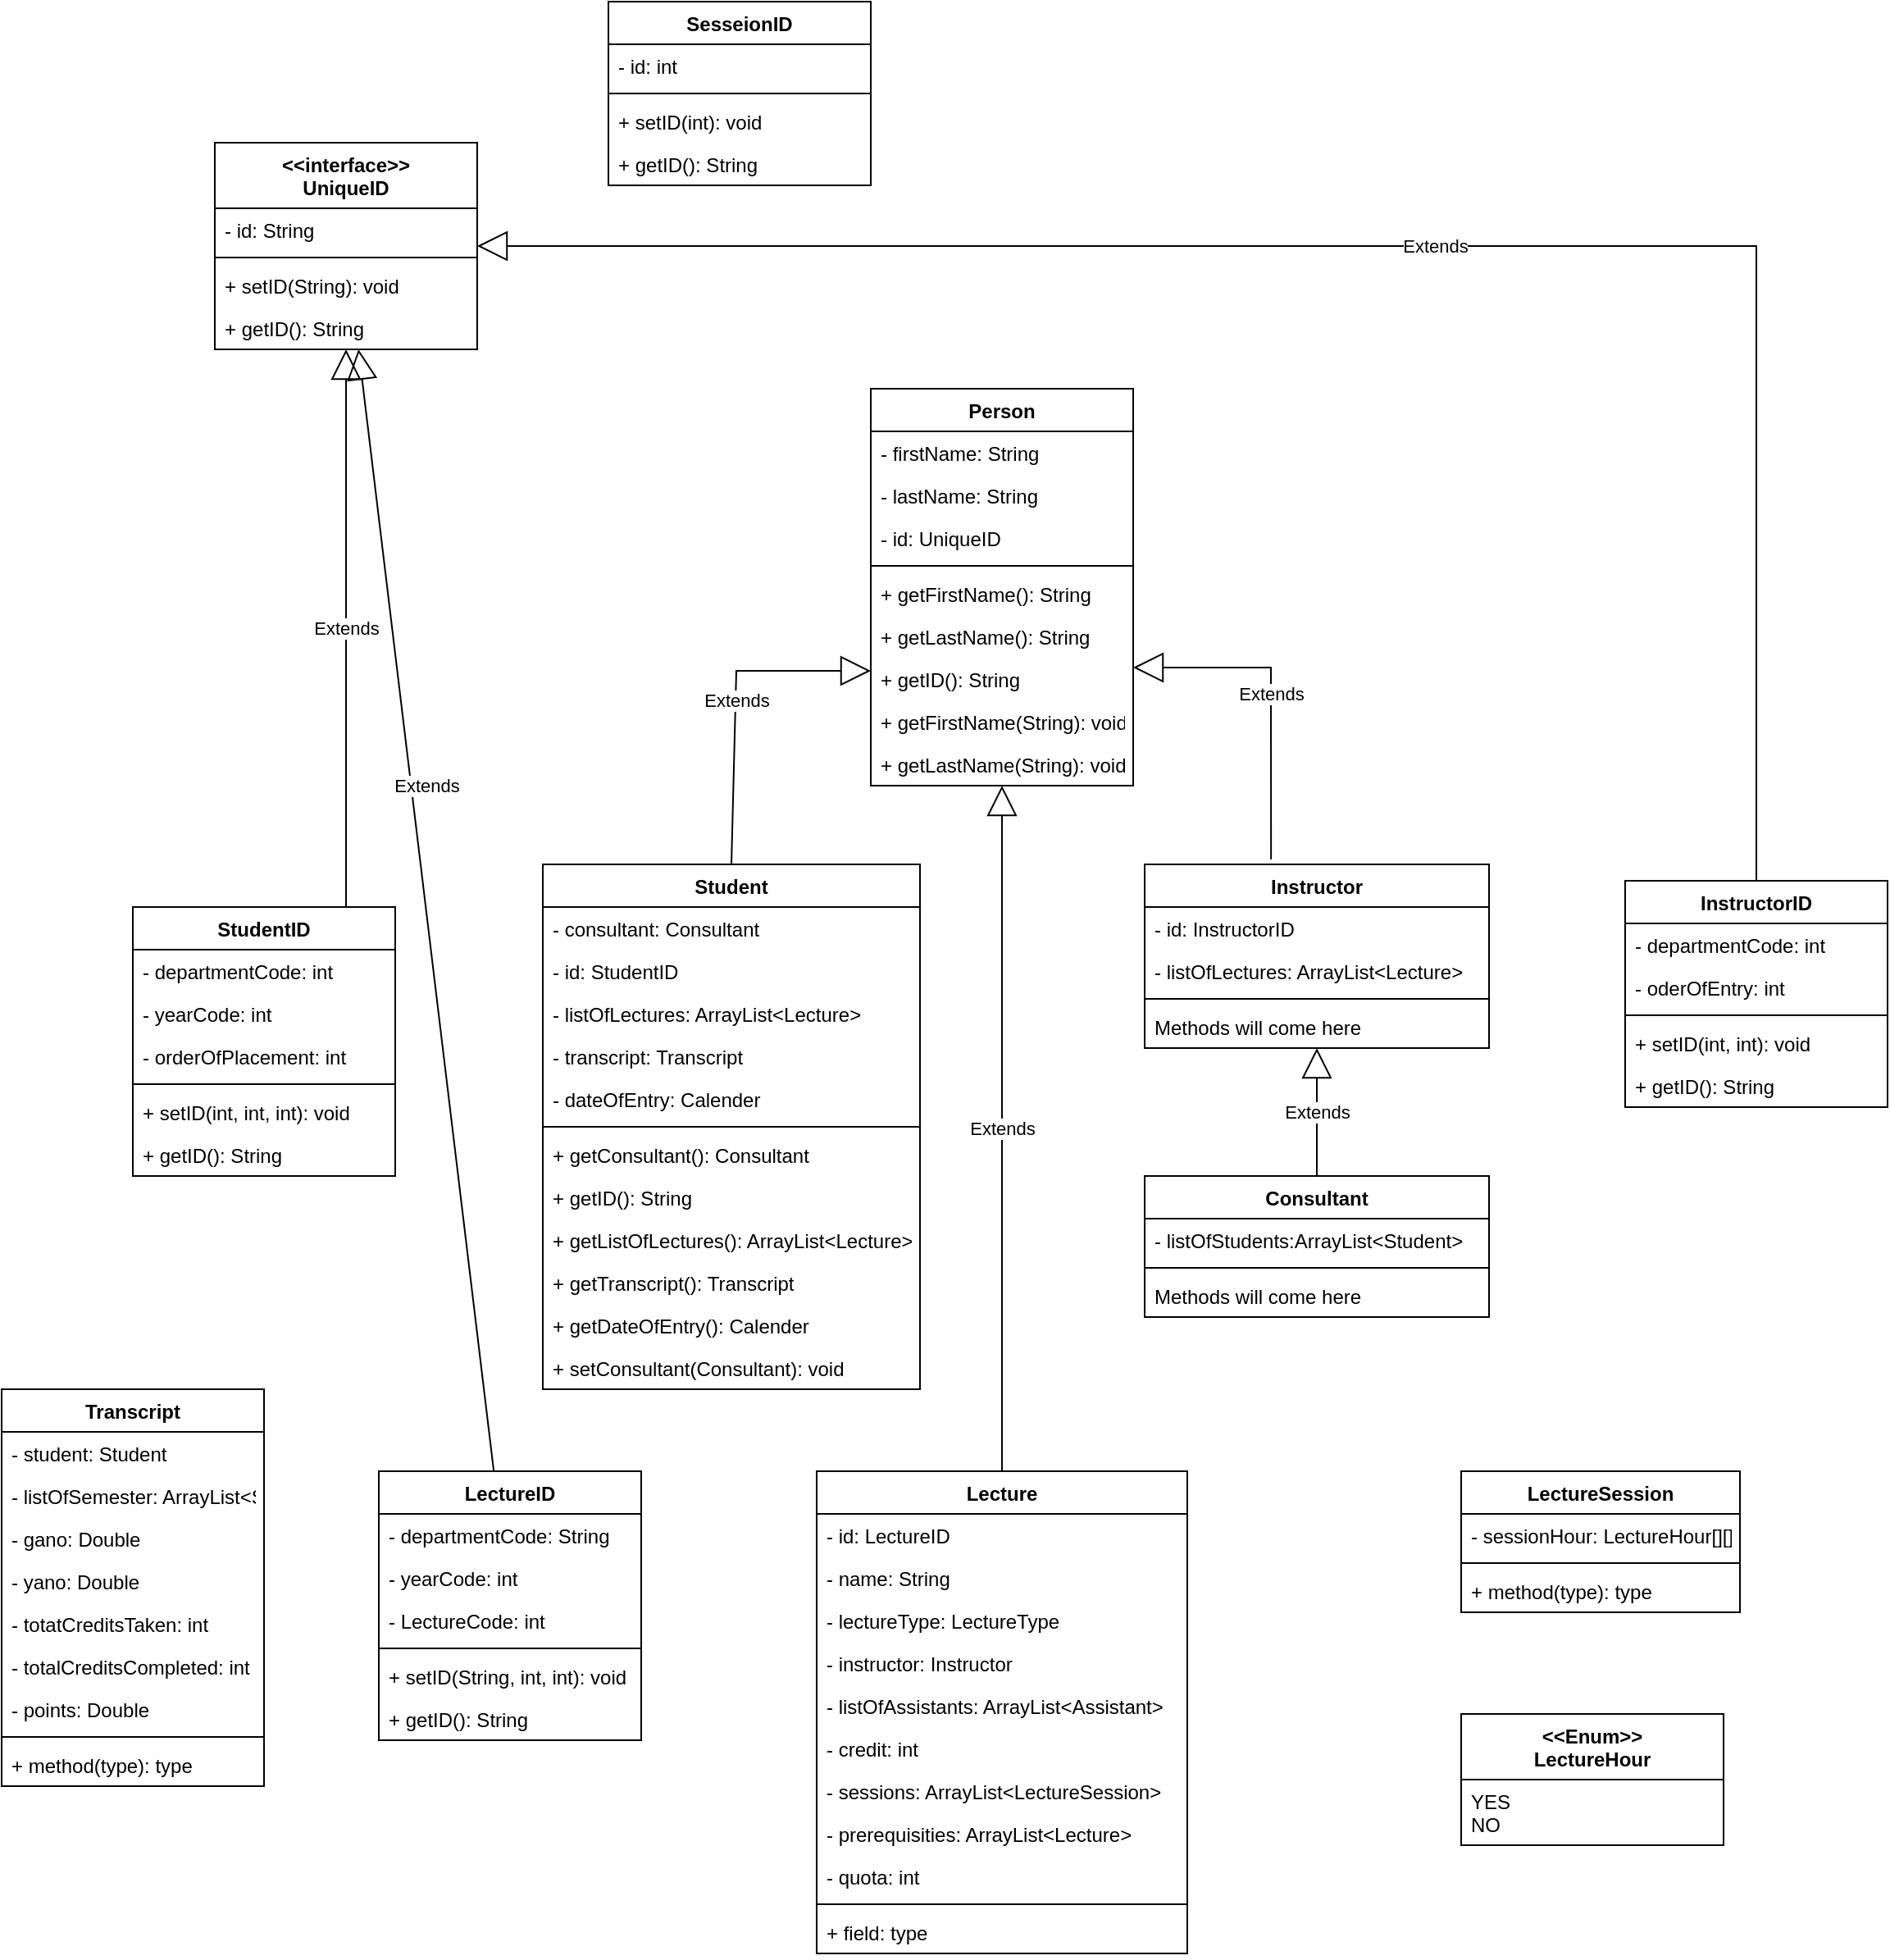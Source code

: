 <mxfile version="20.5.3" type="device"><diagram id="7w93Qd3ucldGkNyjXXQn" name="Sayfa -1"><mxGraphModel dx="460" dy="784" grid="1" gridSize="10" guides="1" tooltips="1" connect="1" arrows="1" fold="1" page="1" pageScale="1" pageWidth="1654" pageHeight="2336" math="0" shadow="0"><root><mxCell id="0"/><mxCell id="1" parent="0"/><mxCell id="Sv2H_rABcHJF4czR625y-1" value="Person" style="swimlane;fontStyle=1;align=center;verticalAlign=top;childLayout=stackLayout;horizontal=1;startSize=26;horizontalStack=0;resizeParent=1;resizeParentMax=0;resizeLast=0;collapsible=1;marginBottom=0;" parent="1" vertex="1"><mxGeometry x="660" y="320" width="160" height="242" as="geometry"><mxRectangle x="340" y="50" width="80" height="30" as="alternateBounds"/></mxGeometry></mxCell><mxCell id="Sv2H_rABcHJF4czR625y-2" value="- firstName: String" style="text;strokeColor=none;fillColor=none;align=left;verticalAlign=top;spacingLeft=4;spacingRight=4;overflow=hidden;rotatable=0;points=[[0,0.5],[1,0.5]];portConstraint=eastwest;" parent="Sv2H_rABcHJF4czR625y-1" vertex="1"><mxGeometry y="26" width="160" height="26" as="geometry"/></mxCell><mxCell id="Sv2H_rABcHJF4czR625y-4" value="- lastName: String" style="text;strokeColor=none;fillColor=none;align=left;verticalAlign=top;spacingLeft=4;spacingRight=4;overflow=hidden;rotatable=0;points=[[0,0.5],[1,0.5]];portConstraint=eastwest;" parent="Sv2H_rABcHJF4czR625y-1" vertex="1"><mxGeometry y="52" width="160" height="26" as="geometry"/></mxCell><mxCell id="Sv2H_rABcHJF4czR625y-5" value="- id: UniqueID" style="text;strokeColor=none;fillColor=none;align=left;verticalAlign=top;spacingLeft=4;spacingRight=4;overflow=hidden;rotatable=0;points=[[0,0.5],[1,0.5]];portConstraint=eastwest;" parent="Sv2H_rABcHJF4czR625y-1" vertex="1"><mxGeometry y="78" width="160" height="26" as="geometry"/></mxCell><mxCell id="Sv2H_rABcHJF4czR625y-3" value="" style="line;strokeWidth=1;fillColor=none;align=left;verticalAlign=middle;spacingTop=-1;spacingLeft=3;spacingRight=3;rotatable=0;labelPosition=right;points=[];portConstraint=eastwest;strokeColor=inherit;" parent="Sv2H_rABcHJF4czR625y-1" vertex="1"><mxGeometry y="104" width="160" height="8" as="geometry"/></mxCell><mxCell id="Sv2H_rABcHJF4czR625y-6" value="+ getFirstName(): String" style="text;strokeColor=none;fillColor=none;align=left;verticalAlign=top;spacingLeft=4;spacingRight=4;overflow=hidden;rotatable=0;points=[[0,0.5],[1,0.5]];portConstraint=eastwest;" parent="Sv2H_rABcHJF4czR625y-1" vertex="1"><mxGeometry y="112" width="160" height="26" as="geometry"/></mxCell><mxCell id="GpqEzXDei8LeBioLYVpC-25" value="+ getLastName(): String" style="text;strokeColor=none;fillColor=none;align=left;verticalAlign=top;spacingLeft=4;spacingRight=4;overflow=hidden;rotatable=0;points=[[0,0.5],[1,0.5]];portConstraint=eastwest;" vertex="1" parent="Sv2H_rABcHJF4czR625y-1"><mxGeometry y="138" width="160" height="26" as="geometry"/></mxCell><mxCell id="GpqEzXDei8LeBioLYVpC-26" value="+ getID(): String" style="text;strokeColor=none;fillColor=none;align=left;verticalAlign=top;spacingLeft=4;spacingRight=4;overflow=hidden;rotatable=0;points=[[0,0.5],[1,0.5]];portConstraint=eastwest;" vertex="1" parent="Sv2H_rABcHJF4czR625y-1"><mxGeometry y="164" width="160" height="26" as="geometry"/></mxCell><mxCell id="GpqEzXDei8LeBioLYVpC-27" value="+ getFirstName(String): void" style="text;strokeColor=none;fillColor=none;align=left;verticalAlign=top;spacingLeft=4;spacingRight=4;overflow=hidden;rotatable=0;points=[[0,0.5],[1,0.5]];portConstraint=eastwest;" vertex="1" parent="Sv2H_rABcHJF4czR625y-1"><mxGeometry y="190" width="160" height="26" as="geometry"/></mxCell><mxCell id="GpqEzXDei8LeBioLYVpC-28" value="+ getLastName(String): void" style="text;strokeColor=none;fillColor=none;align=left;verticalAlign=top;spacingLeft=4;spacingRight=4;overflow=hidden;rotatable=0;points=[[0,0.5],[1,0.5]];portConstraint=eastwest;" vertex="1" parent="Sv2H_rABcHJF4czR625y-1"><mxGeometry y="216" width="160" height="26" as="geometry"/></mxCell><mxCell id="Sv2H_rABcHJF4czR625y-7" value="Student" style="swimlane;fontStyle=1;align=center;verticalAlign=top;childLayout=stackLayout;horizontal=1;startSize=26;horizontalStack=0;resizeParent=1;resizeParentMax=0;resizeLast=0;collapsible=1;marginBottom=0;" parent="1" vertex="1"><mxGeometry x="460" y="610" width="230" height="320" as="geometry"/></mxCell><mxCell id="Sv2H_rABcHJF4czR625y-8" value="- consultant: Consultant" style="text;strokeColor=none;fillColor=none;align=left;verticalAlign=top;spacingLeft=4;spacingRight=4;overflow=hidden;rotatable=0;points=[[0,0.5],[1,0.5]];portConstraint=eastwest;" parent="Sv2H_rABcHJF4czR625y-7" vertex="1"><mxGeometry y="26" width="230" height="26" as="geometry"/></mxCell><mxCell id="Sv2H_rABcHJF4czR625y-10" value="- id: StudentID" style="text;strokeColor=none;fillColor=none;align=left;verticalAlign=top;spacingLeft=4;spacingRight=4;overflow=hidden;rotatable=0;points=[[0,0.5],[1,0.5]];portConstraint=eastwest;" parent="Sv2H_rABcHJF4czR625y-7" vertex="1"><mxGeometry y="52" width="230" height="26" as="geometry"/></mxCell><mxCell id="Sv2H_rABcHJF4czR625y-11" value="- listOfLectures: ArrayList&lt;Lecture&gt;" style="text;strokeColor=none;fillColor=none;align=left;verticalAlign=top;spacingLeft=4;spacingRight=4;overflow=hidden;rotatable=0;points=[[0,0.5],[1,0.5]];portConstraint=eastwest;" parent="Sv2H_rABcHJF4czR625y-7" vertex="1"><mxGeometry y="78" width="230" height="26" as="geometry"/></mxCell><mxCell id="Sv2H_rABcHJF4czR625y-12" value="- transcript: Transcript" style="text;strokeColor=none;fillColor=none;align=left;verticalAlign=top;spacingLeft=4;spacingRight=4;overflow=hidden;rotatable=0;points=[[0,0.5],[1,0.5]];portConstraint=eastwest;" parent="Sv2H_rABcHJF4czR625y-7" vertex="1"><mxGeometry y="104" width="230" height="26" as="geometry"/></mxCell><mxCell id="GpqEzXDei8LeBioLYVpC-29" value="- dateOfEntry: Calender" style="text;strokeColor=none;fillColor=none;align=left;verticalAlign=top;spacingLeft=4;spacingRight=4;overflow=hidden;rotatable=0;points=[[0,0.5],[1,0.5]];portConstraint=eastwest;" vertex="1" parent="Sv2H_rABcHJF4czR625y-7"><mxGeometry y="130" width="230" height="26" as="geometry"/></mxCell><mxCell id="Sv2H_rABcHJF4czR625y-9" value="" style="line;strokeWidth=1;fillColor=none;align=left;verticalAlign=middle;spacingTop=-1;spacingLeft=3;spacingRight=3;rotatable=0;labelPosition=right;points=[];portConstraint=eastwest;strokeColor=inherit;" parent="Sv2H_rABcHJF4czR625y-7" vertex="1"><mxGeometry y="156" width="230" height="8" as="geometry"/></mxCell><mxCell id="Sv2H_rABcHJF4czR625y-13" value="+ getConsultant(): Consultant" style="text;strokeColor=none;fillColor=none;align=left;verticalAlign=top;spacingLeft=4;spacingRight=4;overflow=hidden;rotatable=0;points=[[0,0.5],[1,0.5]];portConstraint=eastwest;" parent="Sv2H_rABcHJF4czR625y-7" vertex="1"><mxGeometry y="164" width="230" height="26" as="geometry"/></mxCell><mxCell id="GpqEzXDei8LeBioLYVpC-30" value="+ getID(): String" style="text;strokeColor=none;fillColor=none;align=left;verticalAlign=top;spacingLeft=4;spacingRight=4;overflow=hidden;rotatable=0;points=[[0,0.5],[1,0.5]];portConstraint=eastwest;" vertex="1" parent="Sv2H_rABcHJF4czR625y-7"><mxGeometry y="190" width="230" height="26" as="geometry"/></mxCell><mxCell id="GpqEzXDei8LeBioLYVpC-31" value="+ getListOfLectures(): ArrayList&lt;Lecture&gt;" style="text;strokeColor=none;fillColor=none;align=left;verticalAlign=top;spacingLeft=4;spacingRight=4;overflow=hidden;rotatable=0;points=[[0,0.5],[1,0.5]];portConstraint=eastwest;" vertex="1" parent="Sv2H_rABcHJF4czR625y-7"><mxGeometry y="216" width="230" height="26" as="geometry"/></mxCell><mxCell id="GpqEzXDei8LeBioLYVpC-32" value="+ getTranscript(): Transcript" style="text;strokeColor=none;fillColor=none;align=left;verticalAlign=top;spacingLeft=4;spacingRight=4;overflow=hidden;rotatable=0;points=[[0,0.5],[1,0.5]];portConstraint=eastwest;" vertex="1" parent="Sv2H_rABcHJF4czR625y-7"><mxGeometry y="242" width="230" height="26" as="geometry"/></mxCell><mxCell id="GpqEzXDei8LeBioLYVpC-33" value="+ getDateOfEntry(): Calender" style="text;strokeColor=none;fillColor=none;align=left;verticalAlign=top;spacingLeft=4;spacingRight=4;overflow=hidden;rotatable=0;points=[[0,0.5],[1,0.5]];portConstraint=eastwest;" vertex="1" parent="Sv2H_rABcHJF4czR625y-7"><mxGeometry y="268" width="230" height="26" as="geometry"/></mxCell><mxCell id="GpqEzXDei8LeBioLYVpC-34" value="+ setConsultant(Consultant): void" style="text;strokeColor=none;fillColor=none;align=left;verticalAlign=top;spacingLeft=4;spacingRight=4;overflow=hidden;rotatable=0;points=[[0,0.5],[1,0.5]];portConstraint=eastwest;" vertex="1" parent="Sv2H_rABcHJF4czR625y-7"><mxGeometry y="294" width="230" height="26" as="geometry"/></mxCell><mxCell id="Sv2H_rABcHJF4czR625y-14" value="Instructor" style="swimlane;fontStyle=1;align=center;verticalAlign=top;childLayout=stackLayout;horizontal=1;startSize=26;horizontalStack=0;resizeParent=1;resizeParentMax=0;resizeLast=0;collapsible=1;marginBottom=0;" parent="1" vertex="1"><mxGeometry x="827" y="610" width="210" height="112" as="geometry"/></mxCell><mxCell id="Sv2H_rABcHJF4czR625y-15" value="- id: InstructorID" style="text;strokeColor=none;fillColor=none;align=left;verticalAlign=top;spacingLeft=4;spacingRight=4;overflow=hidden;rotatable=0;points=[[0,0.5],[1,0.5]];portConstraint=eastwest;" parent="Sv2H_rABcHJF4czR625y-14" vertex="1"><mxGeometry y="26" width="210" height="26" as="geometry"/></mxCell><mxCell id="Sv2H_rABcHJF4czR625y-17" value="- listOfLectures: ArrayList&lt;Lecture&gt;" style="text;strokeColor=none;fillColor=none;align=left;verticalAlign=top;spacingLeft=4;spacingRight=4;overflow=hidden;rotatable=0;points=[[0,0.5],[1,0.5]];portConstraint=eastwest;" parent="Sv2H_rABcHJF4czR625y-14" vertex="1"><mxGeometry y="52" width="210" height="26" as="geometry"/></mxCell><mxCell id="Sv2H_rABcHJF4czR625y-19" value="" style="line;strokeWidth=1;fillColor=none;align=left;verticalAlign=middle;spacingTop=-1;spacingLeft=3;spacingRight=3;rotatable=0;labelPosition=right;points=[];portConstraint=eastwest;strokeColor=inherit;" parent="Sv2H_rABcHJF4czR625y-14" vertex="1"><mxGeometry y="78" width="210" height="8" as="geometry"/></mxCell><mxCell id="Sv2H_rABcHJF4czR625y-20" value="Methods will come here" style="text;strokeColor=none;fillColor=none;align=left;verticalAlign=top;spacingLeft=4;spacingRight=4;overflow=hidden;rotatable=0;points=[[0,0.5],[1,0.5]];portConstraint=eastwest;" parent="Sv2H_rABcHJF4czR625y-14" vertex="1"><mxGeometry y="86" width="210" height="26" as="geometry"/></mxCell><mxCell id="Sv2H_rABcHJF4czR625y-21" value="Lecture" style="swimlane;fontStyle=1;align=center;verticalAlign=top;childLayout=stackLayout;horizontal=1;startSize=26;horizontalStack=0;resizeParent=1;resizeParentMax=0;resizeLast=0;collapsible=1;marginBottom=0;" parent="1" vertex="1"><mxGeometry x="627" y="980" width="226" height="294" as="geometry"/></mxCell><mxCell id="Sv2H_rABcHJF4czR625y-22" value="- id: LectureID" style="text;strokeColor=none;fillColor=none;align=left;verticalAlign=top;spacingLeft=4;spacingRight=4;overflow=hidden;rotatable=0;points=[[0,0.5],[1,0.5]];portConstraint=eastwest;" parent="Sv2H_rABcHJF4czR625y-21" vertex="1"><mxGeometry y="26" width="226" height="26" as="geometry"/></mxCell><mxCell id="Sv2H_rABcHJF4czR625y-24" value="- name: String" style="text;strokeColor=none;fillColor=none;align=left;verticalAlign=top;spacingLeft=4;spacingRight=4;overflow=hidden;rotatable=0;points=[[0,0.5],[1,0.5]];portConstraint=eastwest;" parent="Sv2H_rABcHJF4czR625y-21" vertex="1"><mxGeometry y="52" width="226" height="26" as="geometry"/></mxCell><mxCell id="Sv2H_rABcHJF4czR625y-25" value="- lectureType: LectureType" style="text;strokeColor=none;fillColor=none;align=left;verticalAlign=top;spacingLeft=4;spacingRight=4;overflow=hidden;rotatable=0;points=[[0,0.5],[1,0.5]];portConstraint=eastwest;" parent="Sv2H_rABcHJF4czR625y-21" vertex="1"><mxGeometry y="78" width="226" height="26" as="geometry"/></mxCell><mxCell id="Sv2H_rABcHJF4czR625y-26" value="- instructor: Instructor" style="text;strokeColor=none;fillColor=none;align=left;verticalAlign=top;spacingLeft=4;spacingRight=4;overflow=hidden;rotatable=0;points=[[0,0.5],[1,0.5]];portConstraint=eastwest;" parent="Sv2H_rABcHJF4czR625y-21" vertex="1"><mxGeometry y="104" width="226" height="26" as="geometry"/></mxCell><mxCell id="Sv2H_rABcHJF4czR625y-27" value="- listOfAssistants: ArrayList&lt;Assistant&gt;" style="text;strokeColor=none;fillColor=none;align=left;verticalAlign=top;spacingLeft=4;spacingRight=4;overflow=hidden;rotatable=0;points=[[0,0.5],[1,0.5]];portConstraint=eastwest;" parent="Sv2H_rABcHJF4czR625y-21" vertex="1"><mxGeometry y="130" width="226" height="26" as="geometry"/></mxCell><mxCell id="Sv2H_rABcHJF4czR625y-28" value="- credit: int" style="text;strokeColor=none;fillColor=none;align=left;verticalAlign=top;spacingLeft=4;spacingRight=4;overflow=hidden;rotatable=0;points=[[0,0.5],[1,0.5]];portConstraint=eastwest;" parent="Sv2H_rABcHJF4czR625y-21" vertex="1"><mxGeometry y="156" width="226" height="26" as="geometry"/></mxCell><mxCell id="Sv2H_rABcHJF4czR625y-29" value="- sessions: ArrayList&lt;LectureSession&gt;" style="text;strokeColor=none;fillColor=none;align=left;verticalAlign=top;spacingLeft=4;spacingRight=4;overflow=hidden;rotatable=0;points=[[0,0.5],[1,0.5]];portConstraint=eastwest;" parent="Sv2H_rABcHJF4czR625y-21" vertex="1"><mxGeometry y="182" width="226" height="26" as="geometry"/></mxCell><mxCell id="Sv2H_rABcHJF4czR625y-30" value="- prerequisities: ArrayList&lt;Lecture&gt;" style="text;strokeColor=none;fillColor=none;align=left;verticalAlign=top;spacingLeft=4;spacingRight=4;overflow=hidden;rotatable=0;points=[[0,0.5],[1,0.5]];portConstraint=eastwest;" parent="Sv2H_rABcHJF4czR625y-21" vertex="1"><mxGeometry y="208" width="226" height="26" as="geometry"/></mxCell><mxCell id="Sv2H_rABcHJF4czR625y-31" value="- quota: int" style="text;strokeColor=none;fillColor=none;align=left;verticalAlign=top;spacingLeft=4;spacingRight=4;overflow=hidden;rotatable=0;points=[[0,0.5],[1,0.5]];portConstraint=eastwest;" parent="Sv2H_rABcHJF4czR625y-21" vertex="1"><mxGeometry y="234" width="226" height="26" as="geometry"/></mxCell><mxCell id="Sv2H_rABcHJF4czR625y-23" value="" style="line;strokeWidth=1;fillColor=none;align=left;verticalAlign=middle;spacingTop=-1;spacingLeft=3;spacingRight=3;rotatable=0;labelPosition=right;points=[];portConstraint=eastwest;strokeColor=inherit;" parent="Sv2H_rABcHJF4czR625y-21" vertex="1"><mxGeometry y="260" width="226" height="8" as="geometry"/></mxCell><mxCell id="Sv2H_rABcHJF4czR625y-32" value="+ field: type" style="text;strokeColor=none;fillColor=none;align=left;verticalAlign=top;spacingLeft=4;spacingRight=4;overflow=hidden;rotatable=0;points=[[0,0.5],[1,0.5]];portConstraint=eastwest;" parent="Sv2H_rABcHJF4czR625y-21" vertex="1"><mxGeometry y="268" width="226" height="26" as="geometry"/></mxCell><mxCell id="Sv2H_rABcHJF4czR625y-33" value="Consultant" style="swimlane;fontStyle=1;align=center;verticalAlign=top;childLayout=stackLayout;horizontal=1;startSize=26;horizontalStack=0;resizeParent=1;resizeParentMax=0;resizeLast=0;collapsible=1;marginBottom=0;" parent="1" vertex="1"><mxGeometry x="827" y="800" width="210" height="86" as="geometry"/></mxCell><mxCell id="Sv2H_rABcHJF4czR625y-34" value="- listOfStudents:ArrayList&lt;Student&gt; " style="text;strokeColor=none;fillColor=none;align=left;verticalAlign=top;spacingLeft=4;spacingRight=4;overflow=hidden;rotatable=0;points=[[0,0.5],[1,0.5]];portConstraint=eastwest;" parent="Sv2H_rABcHJF4czR625y-33" vertex="1"><mxGeometry y="26" width="210" height="26" as="geometry"/></mxCell><mxCell id="Sv2H_rABcHJF4czR625y-36" value="" style="line;strokeWidth=1;fillColor=none;align=left;verticalAlign=middle;spacingTop=-1;spacingLeft=3;spacingRight=3;rotatable=0;labelPosition=right;points=[];portConstraint=eastwest;strokeColor=inherit;" parent="Sv2H_rABcHJF4czR625y-33" vertex="1"><mxGeometry y="52" width="210" height="8" as="geometry"/></mxCell><mxCell id="Sv2H_rABcHJF4czR625y-37" value="Methods will come here" style="text;strokeColor=none;fillColor=none;align=left;verticalAlign=top;spacingLeft=4;spacingRight=4;overflow=hidden;rotatable=0;points=[[0,0.5],[1,0.5]];portConstraint=eastwest;" parent="Sv2H_rABcHJF4czR625y-33" vertex="1"><mxGeometry y="60" width="210" height="26" as="geometry"/></mxCell><mxCell id="Sv2H_rABcHJF4czR625y-38" value="&lt;&lt;Enum&gt;&gt;&#10;LectureHour" style="swimlane;fontStyle=1;align=center;verticalAlign=top;childLayout=stackLayout;horizontal=1;startSize=40;horizontalStack=0;resizeParent=1;resizeParentMax=0;resizeLast=0;collapsible=1;marginBottom=0;" parent="1" vertex="1"><mxGeometry x="1020" y="1128" width="160" height="80" as="geometry"/></mxCell><mxCell id="Sv2H_rABcHJF4czR625y-39" value="YES&#10;NO" style="text;strokeColor=none;fillColor=none;align=left;verticalAlign=top;spacingLeft=4;spacingRight=4;overflow=hidden;rotatable=0;points=[[0,0.5],[1,0.5]];portConstraint=eastwest;" parent="Sv2H_rABcHJF4czR625y-38" vertex="1"><mxGeometry y="40" width="160" height="40" as="geometry"/></mxCell><mxCell id="Sv2H_rABcHJF4czR625y-42" value="&lt;&lt;interface&gt;&gt;&#10;UniqueID" style="swimlane;fontStyle=1;align=center;verticalAlign=top;childLayout=stackLayout;horizontal=1;startSize=40;horizontalStack=0;resizeParent=1;resizeParentMax=0;resizeLast=0;collapsible=1;marginBottom=0;" parent="1" vertex="1"><mxGeometry x="260" y="170" width="160" height="126" as="geometry"/></mxCell><mxCell id="Sv2H_rABcHJF4czR625y-43" value="- id: String" style="text;strokeColor=none;fillColor=none;align=left;verticalAlign=top;spacingLeft=4;spacingRight=4;overflow=hidden;rotatable=0;points=[[0,0.5],[1,0.5]];portConstraint=eastwest;" parent="Sv2H_rABcHJF4czR625y-42" vertex="1"><mxGeometry y="40" width="160" height="26" as="geometry"/></mxCell><mxCell id="Sv2H_rABcHJF4czR625y-44" value="" style="line;strokeWidth=1;fillColor=none;align=left;verticalAlign=middle;spacingTop=-1;spacingLeft=3;spacingRight=3;rotatable=0;labelPosition=right;points=[];portConstraint=eastwest;strokeColor=inherit;" parent="Sv2H_rABcHJF4czR625y-42" vertex="1"><mxGeometry y="66" width="160" height="8" as="geometry"/></mxCell><mxCell id="Sv2H_rABcHJF4czR625y-45" value="+ setID(String): void" style="text;strokeColor=none;fillColor=none;align=left;verticalAlign=top;spacingLeft=4;spacingRight=4;overflow=hidden;rotatable=0;points=[[0,0.5],[1,0.5]];portConstraint=eastwest;" parent="Sv2H_rABcHJF4czR625y-42" vertex="1"><mxGeometry y="74" width="160" height="26" as="geometry"/></mxCell><mxCell id="GpqEzXDei8LeBioLYVpC-1" value="+ getID(): String" style="text;strokeColor=none;fillColor=none;align=left;verticalAlign=top;spacingLeft=4;spacingRight=4;overflow=hidden;rotatable=0;points=[[0,0.5],[1,0.5]];portConstraint=eastwest;" vertex="1" parent="Sv2H_rABcHJF4czR625y-42"><mxGeometry y="100" width="160" height="26" as="geometry"/></mxCell><mxCell id="Sv2H_rABcHJF4czR625y-46" value="LectureID" style="swimlane;fontStyle=1;align=center;verticalAlign=top;childLayout=stackLayout;horizontal=1;startSize=26;horizontalStack=0;resizeParent=1;resizeParentMax=0;resizeLast=0;collapsible=1;marginBottom=0;" parent="1" vertex="1"><mxGeometry x="360" y="980" width="160" height="164" as="geometry"/></mxCell><mxCell id="Sv2H_rABcHJF4czR625y-49" value="- departmentCode: String" style="text;strokeColor=none;fillColor=none;align=left;verticalAlign=top;spacingLeft=4;spacingRight=4;overflow=hidden;rotatable=0;points=[[0,0.5],[1,0.5]];portConstraint=eastwest;" parent="Sv2H_rABcHJF4czR625y-46" vertex="1"><mxGeometry y="26" width="160" height="26" as="geometry"/></mxCell><mxCell id="GpqEzXDei8LeBioLYVpC-2" value="- yearCode: int" style="text;strokeColor=none;fillColor=none;align=left;verticalAlign=top;spacingLeft=4;spacingRight=4;overflow=hidden;rotatable=0;points=[[0,0.5],[1,0.5]];portConstraint=eastwest;" vertex="1" parent="Sv2H_rABcHJF4czR625y-46"><mxGeometry y="52" width="160" height="26" as="geometry"/></mxCell><mxCell id="GpqEzXDei8LeBioLYVpC-3" value="- LectureCode: int" style="text;strokeColor=none;fillColor=none;align=left;verticalAlign=top;spacingLeft=4;spacingRight=4;overflow=hidden;rotatable=0;points=[[0,0.5],[1,0.5]];portConstraint=eastwest;" vertex="1" parent="Sv2H_rABcHJF4czR625y-46"><mxGeometry y="78" width="160" height="26" as="geometry"/></mxCell><mxCell id="Sv2H_rABcHJF4czR625y-48" value="" style="line;strokeWidth=1;fillColor=none;align=left;verticalAlign=middle;spacingTop=-1;spacingLeft=3;spacingRight=3;rotatable=0;labelPosition=right;points=[];portConstraint=eastwest;strokeColor=inherit;" parent="Sv2H_rABcHJF4czR625y-46" vertex="1"><mxGeometry y="104" width="160" height="8" as="geometry"/></mxCell><mxCell id="GpqEzXDei8LeBioLYVpC-4" value="+ setID(String, int, int): void" style="text;strokeColor=none;fillColor=none;align=left;verticalAlign=top;spacingLeft=4;spacingRight=4;overflow=hidden;rotatable=0;points=[[0,0.5],[1,0.5]];portConstraint=eastwest;" vertex="1" parent="Sv2H_rABcHJF4czR625y-46"><mxGeometry y="112" width="160" height="26" as="geometry"/></mxCell><mxCell id="GpqEzXDei8LeBioLYVpC-5" value="+ getID(): String" style="text;strokeColor=none;fillColor=none;align=left;verticalAlign=top;spacingLeft=4;spacingRight=4;overflow=hidden;rotatable=0;points=[[0,0.5],[1,0.5]];portConstraint=eastwest;" vertex="1" parent="Sv2H_rABcHJF4czR625y-46"><mxGeometry y="138" width="160" height="26" as="geometry"/></mxCell><mxCell id="Sv2H_rABcHJF4czR625y-63" value="Extends" style="endArrow=block;endSize=16;endFill=0;html=1;rounded=0;exitX=0.5;exitY=0;exitDx=0;exitDy=0;" parent="1" source="Sv2H_rABcHJF4czR625y-7" edge="1"><mxGeometry width="160" relative="1" as="geometry"><mxPoint x="500" y="492" as="sourcePoint"/><mxPoint x="660" y="492" as="targetPoint"/><Array as="points"><mxPoint x="578" y="492"/></Array></mxGeometry></mxCell><mxCell id="Sv2H_rABcHJF4czR625y-64" value="Extends" style="endArrow=block;endSize=16;endFill=0;html=1;rounded=0;exitX=0.367;exitY=-0.027;exitDx=0;exitDy=0;exitPerimeter=0;" parent="1" source="Sv2H_rABcHJF4czR625y-14" edge="1"><mxGeometry width="160" relative="1" as="geometry"><mxPoint x="980" y="490" as="sourcePoint"/><mxPoint x="820" y="490" as="targetPoint"/><Array as="points"><mxPoint x="904" y="490"/></Array></mxGeometry></mxCell><mxCell id="Sv2H_rABcHJF4czR625y-65" value="Extends" style="endArrow=block;endSize=16;endFill=0;html=1;rounded=0;" parent="1" source="Sv2H_rABcHJF4czR625y-21" target="Sv2H_rABcHJF4czR625y-1" edge="1"><mxGeometry width="160" relative="1" as="geometry"><mxPoint x="650" y="800" as="sourcePoint"/><mxPoint x="810" y="800" as="targetPoint"/></mxGeometry></mxCell><mxCell id="Sv2H_rABcHJF4czR625y-66" value="Extends" style="endArrow=block;endSize=16;endFill=0;html=1;rounded=0;exitX=0.5;exitY=0;exitDx=0;exitDy=0;" parent="1" source="Sv2H_rABcHJF4czR625y-33" target="Sv2H_rABcHJF4czR625y-14" edge="1"><mxGeometry width="160" relative="1" as="geometry"><mxPoint x="930" y="760" as="sourcePoint"/><mxPoint x="1030" y="750" as="targetPoint"/></mxGeometry></mxCell><mxCell id="Sv2H_rABcHJF4czR625y-67" value="Extends" style="endArrow=block;endSize=16;endFill=0;html=1;rounded=0;exitX=0.75;exitY=0;exitDx=0;exitDy=0;" parent="1" target="Sv2H_rABcHJF4czR625y-42" edge="1"><mxGeometry width="160" relative="1" as="geometry"><mxPoint x="340" y="636" as="sourcePoint"/><mxPoint x="350" y="350" as="targetPoint"/></mxGeometry></mxCell><mxCell id="Sv2H_rABcHJF4czR625y-68" value="Extends" style="endArrow=block;endSize=16;endFill=0;html=1;rounded=0;" parent="1" target="Sv2H_rABcHJF4czR625y-42" edge="1"><mxGeometry width="160" relative="1" as="geometry"><mxPoint x="1200" y="620" as="sourcePoint"/><mxPoint x="890" y="232.5" as="targetPoint"/><Array as="points"><mxPoint x="1200" y="233"/></Array></mxGeometry></mxCell><mxCell id="Sv2H_rABcHJF4czR625y-69" value="Extends" style="endArrow=block;endSize=16;endFill=0;html=1;rounded=0;" parent="1" source="Sv2H_rABcHJF4czR625y-46" target="Sv2H_rABcHJF4czR625y-42" edge="1"><mxGeometry x="0.218" y="-9" width="160" relative="1" as="geometry"><mxPoint x="400" y="900" as="sourcePoint"/><mxPoint x="390" y="290" as="targetPoint"/><mxPoint as="offset"/></mxGeometry></mxCell><mxCell id="Sv2H_rABcHJF4czR625y-70" value="Transcript" style="swimlane;fontStyle=1;align=center;verticalAlign=top;childLayout=stackLayout;horizontal=1;startSize=26;horizontalStack=0;resizeParent=1;resizeParentMax=0;resizeLast=0;collapsible=1;marginBottom=0;" parent="1" vertex="1"><mxGeometry x="130" y="930" width="160" height="242" as="geometry"/></mxCell><mxCell id="Sv2H_rABcHJF4czR625y-71" value="- student: Student" style="text;strokeColor=none;fillColor=none;align=left;verticalAlign=top;spacingLeft=4;spacingRight=4;overflow=hidden;rotatable=0;points=[[0,0.5],[1,0.5]];portConstraint=eastwest;" parent="Sv2H_rABcHJF4czR625y-70" vertex="1"><mxGeometry y="26" width="160" height="26" as="geometry"/></mxCell><mxCell id="GpqEzXDei8LeBioLYVpC-36" value="- listOfSemester: ArrayList&lt;Semester&gt;" style="text;strokeColor=none;fillColor=none;align=left;verticalAlign=top;spacingLeft=4;spacingRight=4;overflow=hidden;rotatable=0;points=[[0,0.5],[1,0.5]];portConstraint=eastwest;" vertex="1" parent="Sv2H_rABcHJF4czR625y-70"><mxGeometry y="52" width="160" height="26" as="geometry"/></mxCell><mxCell id="GpqEzXDei8LeBioLYVpC-37" value="- gano: Double" style="text;strokeColor=none;fillColor=none;align=left;verticalAlign=top;spacingLeft=4;spacingRight=4;overflow=hidden;rotatable=0;points=[[0,0.5],[1,0.5]];portConstraint=eastwest;" vertex="1" parent="Sv2H_rABcHJF4czR625y-70"><mxGeometry y="78" width="160" height="26" as="geometry"/></mxCell><mxCell id="GpqEzXDei8LeBioLYVpC-38" value="- yano: Double" style="text;strokeColor=none;fillColor=none;align=left;verticalAlign=top;spacingLeft=4;spacingRight=4;overflow=hidden;rotatable=0;points=[[0,0.5],[1,0.5]];portConstraint=eastwest;" vertex="1" parent="Sv2H_rABcHJF4czR625y-70"><mxGeometry y="104" width="160" height="26" as="geometry"/></mxCell><mxCell id="GpqEzXDei8LeBioLYVpC-39" value="- totatCreditsTaken: int" style="text;strokeColor=none;fillColor=none;align=left;verticalAlign=top;spacingLeft=4;spacingRight=4;overflow=hidden;rotatable=0;points=[[0,0.5],[1,0.5]];portConstraint=eastwest;" vertex="1" parent="Sv2H_rABcHJF4czR625y-70"><mxGeometry y="130" width="160" height="26" as="geometry"/></mxCell><mxCell id="GpqEzXDei8LeBioLYVpC-40" value="- totalCreditsCompleted: int" style="text;strokeColor=none;fillColor=none;align=left;verticalAlign=top;spacingLeft=4;spacingRight=4;overflow=hidden;rotatable=0;points=[[0,0.5],[1,0.5]];portConstraint=eastwest;" vertex="1" parent="Sv2H_rABcHJF4czR625y-70"><mxGeometry y="156" width="160" height="26" as="geometry"/></mxCell><mxCell id="GpqEzXDei8LeBioLYVpC-41" value="- points: Double" style="text;strokeColor=none;fillColor=none;align=left;verticalAlign=top;spacingLeft=4;spacingRight=4;overflow=hidden;rotatable=0;points=[[0,0.5],[1,0.5]];portConstraint=eastwest;" vertex="1" parent="Sv2H_rABcHJF4czR625y-70"><mxGeometry y="182" width="160" height="26" as="geometry"/></mxCell><mxCell id="Sv2H_rABcHJF4czR625y-72" value="" style="line;strokeWidth=1;fillColor=none;align=left;verticalAlign=middle;spacingTop=-1;spacingLeft=3;spacingRight=3;rotatable=0;labelPosition=right;points=[];portConstraint=eastwest;strokeColor=inherit;" parent="Sv2H_rABcHJF4czR625y-70" vertex="1"><mxGeometry y="208" width="160" height="8" as="geometry"/></mxCell><mxCell id="Sv2H_rABcHJF4czR625y-73" value="+ method(type): type" style="text;strokeColor=none;fillColor=none;align=left;verticalAlign=top;spacingLeft=4;spacingRight=4;overflow=hidden;rotatable=0;points=[[0,0.5],[1,0.5]];portConstraint=eastwest;" parent="Sv2H_rABcHJF4czR625y-70" vertex="1"><mxGeometry y="216" width="160" height="26" as="geometry"/></mxCell><mxCell id="Sv2H_rABcHJF4czR625y-74" value="LectureSession" style="swimlane;fontStyle=1;align=center;verticalAlign=top;childLayout=stackLayout;horizontal=1;startSize=26;horizontalStack=0;resizeParent=1;resizeParentMax=0;resizeLast=0;collapsible=1;marginBottom=0;" parent="1" vertex="1"><mxGeometry x="1020" y="980" width="170" height="86" as="geometry"/></mxCell><mxCell id="Sv2H_rABcHJF4czR625y-75" value="- sessionHour: LectureHour[][]" style="text;strokeColor=none;fillColor=none;align=left;verticalAlign=top;spacingLeft=4;spacingRight=4;overflow=hidden;rotatable=0;points=[[0,0.5],[1,0.5]];portConstraint=eastwest;" parent="Sv2H_rABcHJF4czR625y-74" vertex="1"><mxGeometry y="26" width="170" height="26" as="geometry"/></mxCell><mxCell id="Sv2H_rABcHJF4czR625y-76" value="" style="line;strokeWidth=1;fillColor=none;align=left;verticalAlign=middle;spacingTop=-1;spacingLeft=3;spacingRight=3;rotatable=0;labelPosition=right;points=[];portConstraint=eastwest;strokeColor=inherit;" parent="Sv2H_rABcHJF4czR625y-74" vertex="1"><mxGeometry y="52" width="170" height="8" as="geometry"/></mxCell><mxCell id="Sv2H_rABcHJF4czR625y-77" value="+ method(type): type" style="text;strokeColor=none;fillColor=none;align=left;verticalAlign=top;spacingLeft=4;spacingRight=4;overflow=hidden;rotatable=0;points=[[0,0.5],[1,0.5]];portConstraint=eastwest;" parent="Sv2H_rABcHJF4czR625y-74" vertex="1"><mxGeometry y="60" width="170" height="26" as="geometry"/></mxCell><mxCell id="GpqEzXDei8LeBioLYVpC-6" value="StudentID" style="swimlane;fontStyle=1;align=center;verticalAlign=top;childLayout=stackLayout;horizontal=1;startSize=26;horizontalStack=0;resizeParent=1;resizeParentMax=0;resizeLast=0;collapsible=1;marginBottom=0;" vertex="1" parent="1"><mxGeometry x="210" y="636" width="160" height="164" as="geometry"/></mxCell><mxCell id="GpqEzXDei8LeBioLYVpC-7" value="- departmentCode: int" style="text;strokeColor=none;fillColor=none;align=left;verticalAlign=top;spacingLeft=4;spacingRight=4;overflow=hidden;rotatable=0;points=[[0,0.5],[1,0.5]];portConstraint=eastwest;" vertex="1" parent="GpqEzXDei8LeBioLYVpC-6"><mxGeometry y="26" width="160" height="26" as="geometry"/></mxCell><mxCell id="GpqEzXDei8LeBioLYVpC-8" value="- yearCode: int" style="text;strokeColor=none;fillColor=none;align=left;verticalAlign=top;spacingLeft=4;spacingRight=4;overflow=hidden;rotatable=0;points=[[0,0.5],[1,0.5]];portConstraint=eastwest;" vertex="1" parent="GpqEzXDei8LeBioLYVpC-6"><mxGeometry y="52" width="160" height="26" as="geometry"/></mxCell><mxCell id="GpqEzXDei8LeBioLYVpC-9" value="- orderOfPlacement: int" style="text;strokeColor=none;fillColor=none;align=left;verticalAlign=top;spacingLeft=4;spacingRight=4;overflow=hidden;rotatable=0;points=[[0,0.5],[1,0.5]];portConstraint=eastwest;" vertex="1" parent="GpqEzXDei8LeBioLYVpC-6"><mxGeometry y="78" width="160" height="26" as="geometry"/></mxCell><mxCell id="GpqEzXDei8LeBioLYVpC-10" value="" style="line;strokeWidth=1;fillColor=none;align=left;verticalAlign=middle;spacingTop=-1;spacingLeft=3;spacingRight=3;rotatable=0;labelPosition=right;points=[];portConstraint=eastwest;strokeColor=inherit;" vertex="1" parent="GpqEzXDei8LeBioLYVpC-6"><mxGeometry y="104" width="160" height="8" as="geometry"/></mxCell><mxCell id="GpqEzXDei8LeBioLYVpC-11" value="+ setID(int, int, int): void" style="text;strokeColor=none;fillColor=none;align=left;verticalAlign=top;spacingLeft=4;spacingRight=4;overflow=hidden;rotatable=0;points=[[0,0.5],[1,0.5]];portConstraint=eastwest;" vertex="1" parent="GpqEzXDei8LeBioLYVpC-6"><mxGeometry y="112" width="160" height="26" as="geometry"/></mxCell><mxCell id="GpqEzXDei8LeBioLYVpC-12" value="+ getID(): String" style="text;strokeColor=none;fillColor=none;align=left;verticalAlign=top;spacingLeft=4;spacingRight=4;overflow=hidden;rotatable=0;points=[[0,0.5],[1,0.5]];portConstraint=eastwest;" vertex="1" parent="GpqEzXDei8LeBioLYVpC-6"><mxGeometry y="138" width="160" height="26" as="geometry"/></mxCell><mxCell id="GpqEzXDei8LeBioLYVpC-13" value="InstructorID" style="swimlane;fontStyle=1;align=center;verticalAlign=top;childLayout=stackLayout;horizontal=1;startSize=26;horizontalStack=0;resizeParent=1;resizeParentMax=0;resizeLast=0;collapsible=1;marginBottom=0;" vertex="1" parent="1"><mxGeometry x="1120" y="620" width="160" height="138" as="geometry"/></mxCell><mxCell id="GpqEzXDei8LeBioLYVpC-14" value="- departmentCode: int" style="text;strokeColor=none;fillColor=none;align=left;verticalAlign=top;spacingLeft=4;spacingRight=4;overflow=hidden;rotatable=0;points=[[0,0.5],[1,0.5]];portConstraint=eastwest;" vertex="1" parent="GpqEzXDei8LeBioLYVpC-13"><mxGeometry y="26" width="160" height="26" as="geometry"/></mxCell><mxCell id="GpqEzXDei8LeBioLYVpC-16" value="- oderOfEntry: int" style="text;strokeColor=none;fillColor=none;align=left;verticalAlign=top;spacingLeft=4;spacingRight=4;overflow=hidden;rotatable=0;points=[[0,0.5],[1,0.5]];portConstraint=eastwest;" vertex="1" parent="GpqEzXDei8LeBioLYVpC-13"><mxGeometry y="52" width="160" height="26" as="geometry"/></mxCell><mxCell id="GpqEzXDei8LeBioLYVpC-17" value="" style="line;strokeWidth=1;fillColor=none;align=left;verticalAlign=middle;spacingTop=-1;spacingLeft=3;spacingRight=3;rotatable=0;labelPosition=right;points=[];portConstraint=eastwest;strokeColor=inherit;" vertex="1" parent="GpqEzXDei8LeBioLYVpC-13"><mxGeometry y="78" width="160" height="8" as="geometry"/></mxCell><mxCell id="GpqEzXDei8LeBioLYVpC-18" value="+ setID(int, int): void" style="text;strokeColor=none;fillColor=none;align=left;verticalAlign=top;spacingLeft=4;spacingRight=4;overflow=hidden;rotatable=0;points=[[0,0.5],[1,0.5]];portConstraint=eastwest;" vertex="1" parent="GpqEzXDei8LeBioLYVpC-13"><mxGeometry y="86" width="160" height="26" as="geometry"/></mxCell><mxCell id="GpqEzXDei8LeBioLYVpC-19" value="+ getID(): String" style="text;strokeColor=none;fillColor=none;align=left;verticalAlign=top;spacingLeft=4;spacingRight=4;overflow=hidden;rotatable=0;points=[[0,0.5],[1,0.5]];portConstraint=eastwest;" vertex="1" parent="GpqEzXDei8LeBioLYVpC-13"><mxGeometry y="112" width="160" height="26" as="geometry"/></mxCell><mxCell id="GpqEzXDei8LeBioLYVpC-20" value="SesseionID" style="swimlane;fontStyle=1;align=center;verticalAlign=top;childLayout=stackLayout;horizontal=1;startSize=26;horizontalStack=0;resizeParent=1;resizeParentMax=0;resizeLast=0;collapsible=1;marginBottom=0;" vertex="1" parent="1"><mxGeometry x="500" y="84" width="160" height="112" as="geometry"/></mxCell><mxCell id="GpqEzXDei8LeBioLYVpC-21" value="- id: int" style="text;strokeColor=none;fillColor=none;align=left;verticalAlign=top;spacingLeft=4;spacingRight=4;overflow=hidden;rotatable=0;points=[[0,0.5],[1,0.5]];portConstraint=eastwest;" vertex="1" parent="GpqEzXDei8LeBioLYVpC-20"><mxGeometry y="26" width="160" height="26" as="geometry"/></mxCell><mxCell id="GpqEzXDei8LeBioLYVpC-22" value="" style="line;strokeWidth=1;fillColor=none;align=left;verticalAlign=middle;spacingTop=-1;spacingLeft=3;spacingRight=3;rotatable=0;labelPosition=right;points=[];portConstraint=eastwest;strokeColor=inherit;" vertex="1" parent="GpqEzXDei8LeBioLYVpC-20"><mxGeometry y="52" width="160" height="8" as="geometry"/></mxCell><mxCell id="GpqEzXDei8LeBioLYVpC-23" value="+ setID(int): void" style="text;strokeColor=none;fillColor=none;align=left;verticalAlign=top;spacingLeft=4;spacingRight=4;overflow=hidden;rotatable=0;points=[[0,0.5],[1,0.5]];portConstraint=eastwest;" vertex="1" parent="GpqEzXDei8LeBioLYVpC-20"><mxGeometry y="60" width="160" height="26" as="geometry"/></mxCell><mxCell id="GpqEzXDei8LeBioLYVpC-24" value="+ getID(): String" style="text;strokeColor=none;fillColor=none;align=left;verticalAlign=top;spacingLeft=4;spacingRight=4;overflow=hidden;rotatable=0;points=[[0,0.5],[1,0.5]];portConstraint=eastwest;" vertex="1" parent="GpqEzXDei8LeBioLYVpC-20"><mxGeometry y="86" width="160" height="26" as="geometry"/></mxCell></root></mxGraphModel></diagram></mxfile>